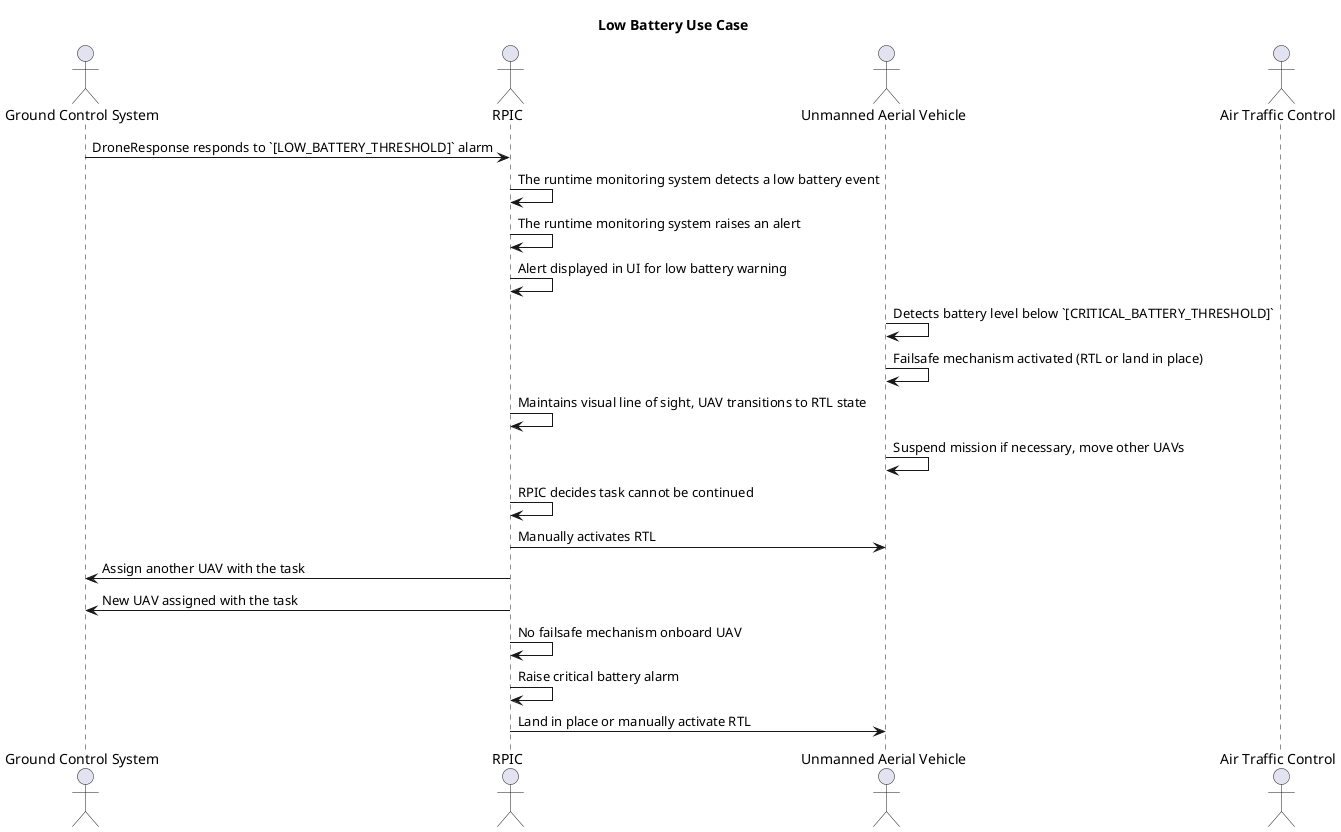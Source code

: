 @startuml
title "Low Battery Use Case"

actor "Ground Control System" as GCS
actor RPIC
actor "Unmanned Aerial Vehicle" as UAV
actor "Air Traffic Control" as ATC

GCS -> RPIC: DroneResponse responds to `[LOW_BATTERY_THRESHOLD]` alarm
RPIC -> RPIC: The runtime monitoring system detects a low battery event
RPIC -> RPIC: The runtime monitoring system raises an alert
RPIC -> RPIC: Alert displayed in UI for low battery warning

UAV -> UAV: Detects battery level below `[CRITICAL_BATTERY_THRESHOLD]`
UAV -> UAV: Failsafe mechanism activated (RTL or land in place)

RPIC -> RPIC: Maintains visual line of sight, UAV transitions to RTL state
UAV -> UAV: Suspend mission if necessary, move other UAVs

RPIC -> RPIC: RPIC decides task cannot be continued
RPIC -> UAV: Manually activates RTL
RPIC -> GCS: Assign another UAV with the task
RPIC -> GCS: New UAV assigned with the task

RPIC -> RPIC: No failsafe mechanism onboard UAV
RPIC -> RPIC: Raise critical battery alarm
RPIC -> UAV: Land in place or manually activate RTL

@enduml

